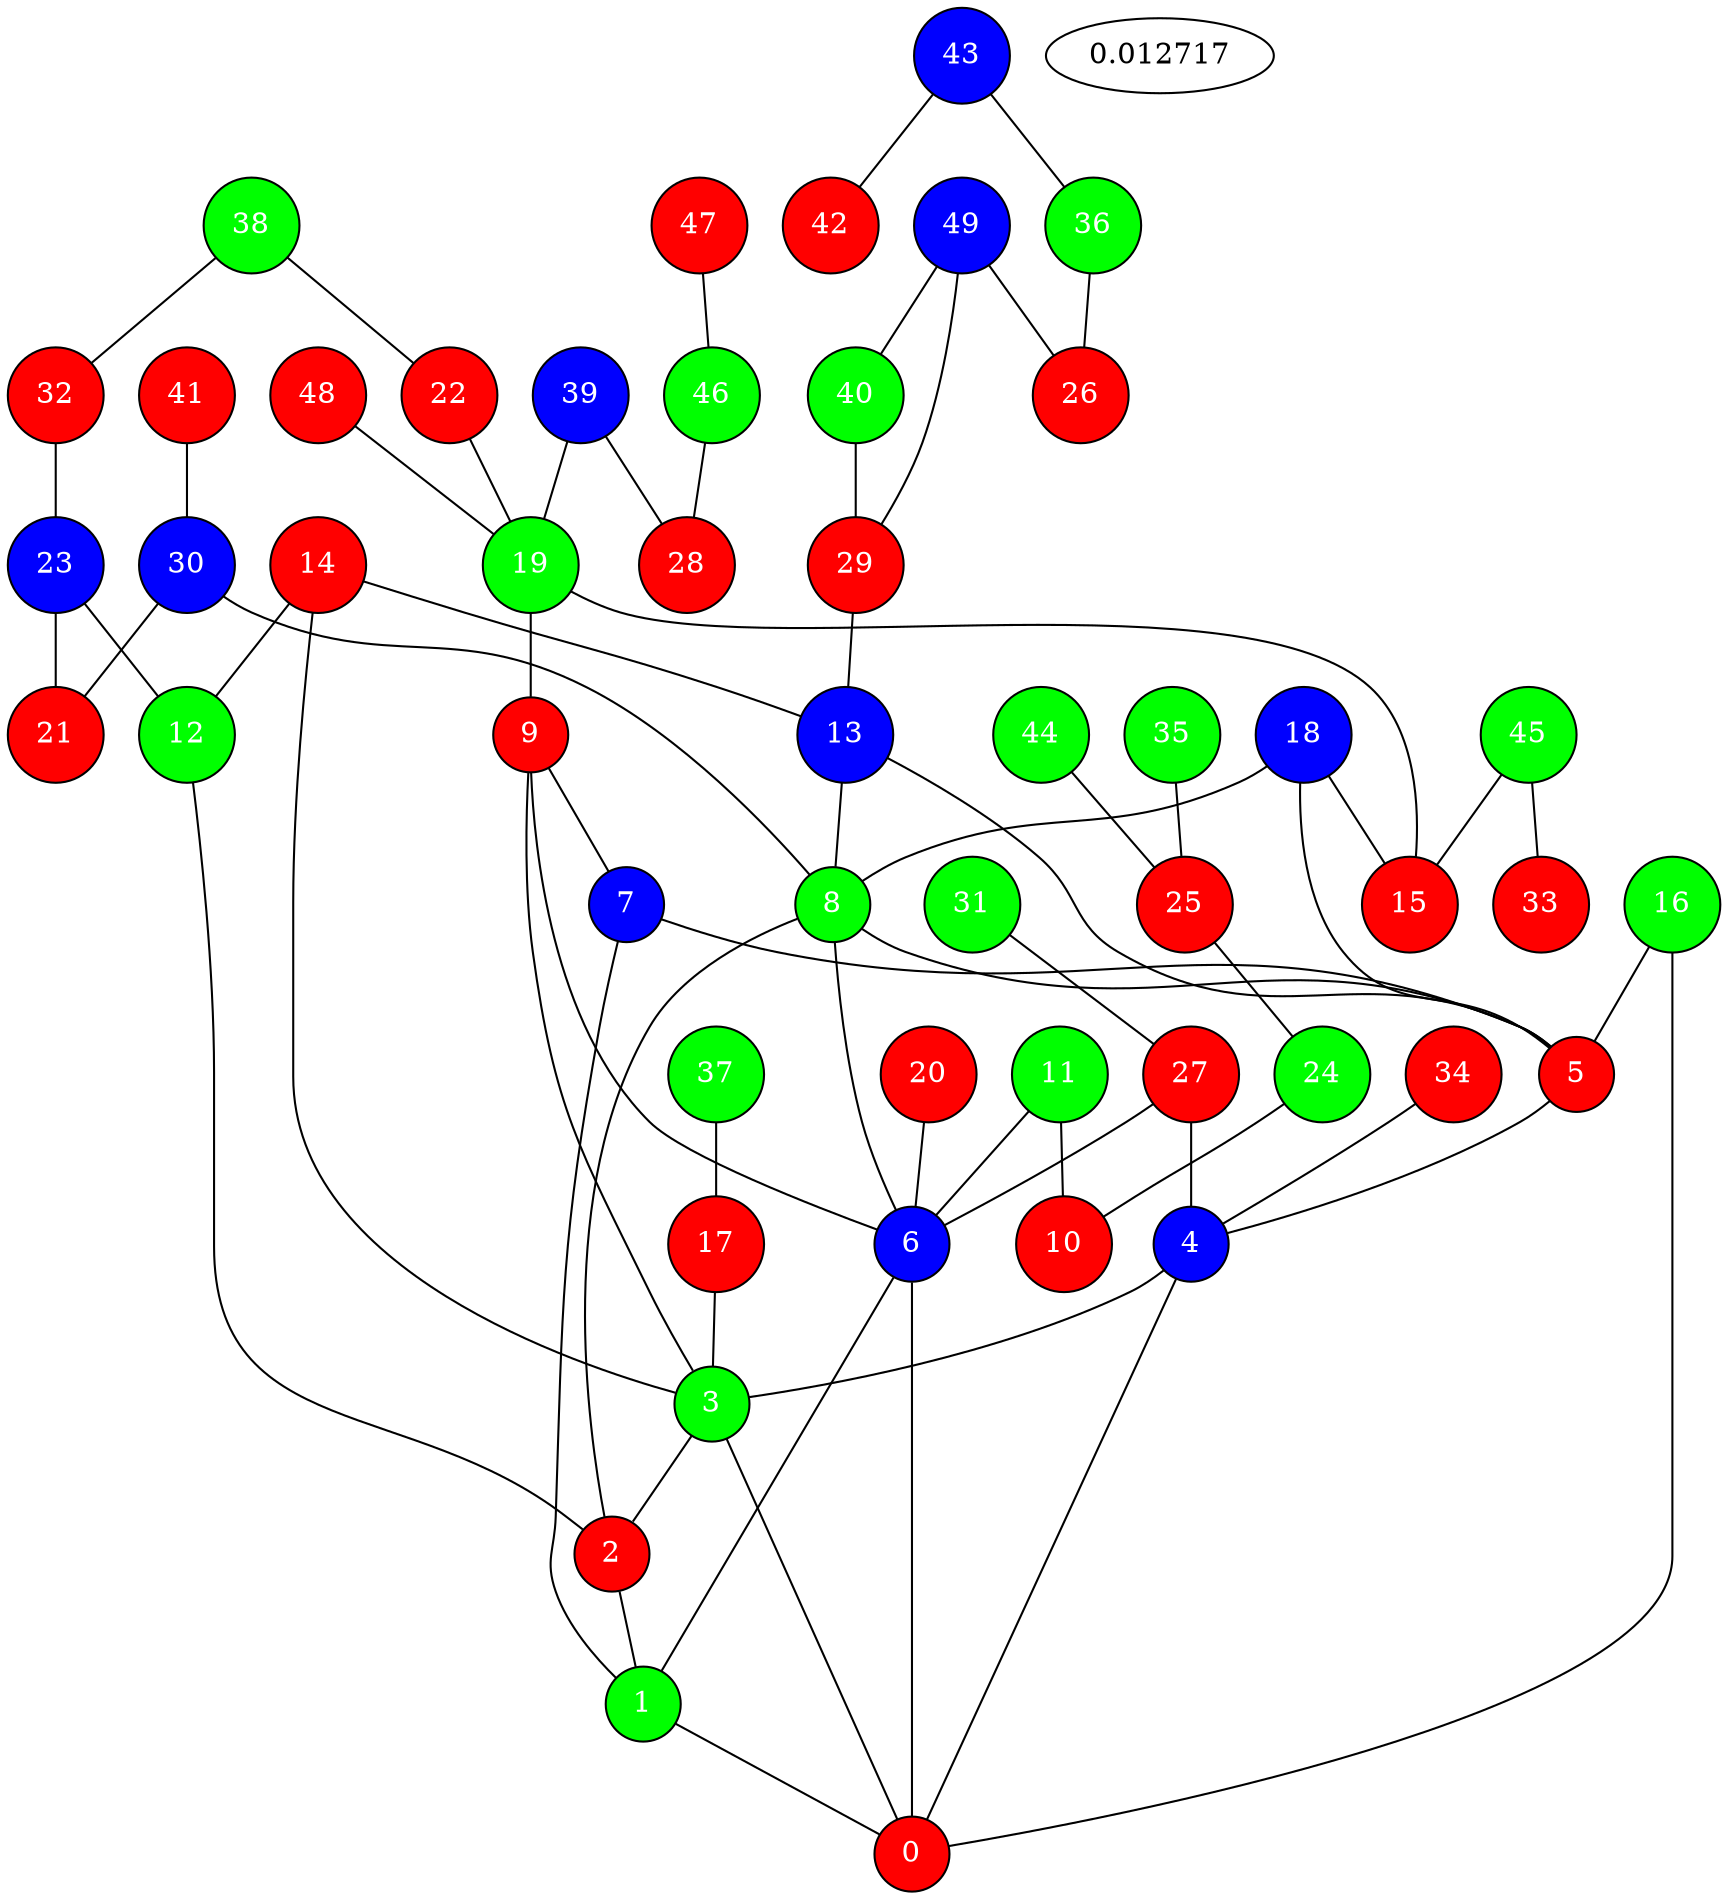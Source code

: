 strict graph A {
0 [shape=circle,sides=4,distortion="0.0",orientation="0.0",skew ="0.0",fontcolor=white,style=filled,fillcolor=red] ;
1 [shape=circle,sides=4,distortion="0.0",orientation="0.0",skew ="0.0",fontcolor=white,style=filled,fillcolor=green] ;
2 [shape=circle,sides=4,distortion="0.0",orientation="0.0",skew ="0.0",fontcolor=white,style=filled,fillcolor=red] ;
3 [shape=circle,sides=4,distortion="0.0",orientation="0.0",skew ="0.0",fontcolor=white,style=filled,fillcolor=green] ;
4 [shape=circle,sides=4,distortion="0.0",orientation="0.0",skew ="0.0",fontcolor=white,style=filled,fillcolor=blue] ;
5 [shape=circle,sides=4,distortion="0.0",orientation="0.0",skew ="0.0",fontcolor=white,style=filled,fillcolor=red] ;
6 [shape=circle,sides=4,distortion="0.0",orientation="0.0",skew ="0.0",fontcolor=white,style=filled,fillcolor=blue] ;
7 [shape=circle,sides=4,distortion="0.0",orientation="0.0",skew ="0.0",fontcolor=white,style=filled,fillcolor=blue] ;
8 [shape=circle,sides=4,distortion="0.0",orientation="0.0",skew ="0.0",fontcolor=white,style=filled,fillcolor=green] ;
9 [shape=circle,sides=4,distortion="0.0",orientation="0.0",skew ="0.0",fontcolor=white,style=filled,fillcolor=red] ;
10 [shape=circle,sides=4,distortion="0.0",orientation="0.0",skew ="0.0",fontcolor=white,style=filled,fillcolor=red] ;
11 [shape=circle,sides=4,distortion="0.0",orientation="0.0",skew ="0.0",fontcolor=white,style=filled,fillcolor=green] ;
12 [shape=circle,sides=4,distortion="0.0",orientation="0.0",skew ="0.0",fontcolor=white,style=filled,fillcolor=green] ;
13 [shape=circle,sides=4,distortion="0.0",orientation="0.0",skew ="0.0",fontcolor=white,style=filled,fillcolor=blue] ;
14 [shape=circle,sides=4,distortion="0.0",orientation="0.0",skew ="0.0",fontcolor=white,style=filled,fillcolor=red] ;
15 [shape=circle,sides=4,distortion="0.0",orientation="0.0",skew ="0.0",fontcolor=white,style=filled,fillcolor=red] ;
16 [shape=circle,sides=4,distortion="0.0",orientation="0.0",skew ="0.0",fontcolor=white,style=filled,fillcolor=green] ;
17 [shape=circle,sides=4,distortion="0.0",orientation="0.0",skew ="0.0",fontcolor=white,style=filled,fillcolor=red] ;
18 [shape=circle,sides=4,distortion="0.0",orientation="0.0",skew ="0.0",fontcolor=white,style=filled,fillcolor=blue] ;
19 [shape=circle,sides=4,distortion="0.0",orientation="0.0",skew ="0.0",fontcolor=white,style=filled,fillcolor=green] ;
20 [shape=circle,sides=4,distortion="0.0",orientation="0.0",skew ="0.0",fontcolor=white,style=filled,fillcolor=red] ;
21 [shape=circle,sides=4,distortion="0.0",orientation="0.0",skew ="0.0",fontcolor=white,style=filled,fillcolor=red] ;
22 [shape=circle,sides=4,distortion="0.0",orientation="0.0",skew ="0.0",fontcolor=white,style=filled,fillcolor=red] ;
23 [shape=circle,sides=4,distortion="0.0",orientation="0.0",skew ="0.0",fontcolor=white,style=filled,fillcolor=blue] ;
24 [shape=circle,sides=4,distortion="0.0",orientation="0.0",skew ="0.0",fontcolor=white,style=filled,fillcolor=green] ;
25 [shape=circle,sides=4,distortion="0.0",orientation="0.0",skew ="0.0",fontcolor=white,style=filled,fillcolor=red] ;
26 [shape=circle,sides=4,distortion="0.0",orientation="0.0",skew ="0.0",fontcolor=white,style=filled,fillcolor=red] ;
27 [shape=circle,sides=4,distortion="0.0",orientation="0.0",skew ="0.0",fontcolor=white,style=filled,fillcolor=red] ;
28 [shape=circle,sides=4,distortion="0.0",orientation="0.0",skew ="0.0",fontcolor=white,style=filled,fillcolor=red] ;
29 [shape=circle,sides=4,distortion="0.0",orientation="0.0",skew ="0.0",fontcolor=white,style=filled,fillcolor=red] ;
30 [shape=circle,sides=4,distortion="0.0",orientation="0.0",skew ="0.0",fontcolor=white,style=filled,fillcolor=blue] ;
31 [shape=circle,sides=4,distortion="0.0",orientation="0.0",skew ="0.0",fontcolor=white,style=filled,fillcolor=green] ;
32 [shape=circle,sides=4,distortion="0.0",orientation="0.0",skew ="0.0",fontcolor=white,style=filled,fillcolor=red] ;
33 [shape=circle,sides=4,distortion="0.0",orientation="0.0",skew ="0.0",fontcolor=white,style=filled,fillcolor=red] ;
34 [shape=circle,sides=4,distortion="0.0",orientation="0.0",skew ="0.0",fontcolor=white,style=filled,fillcolor=red] ;
35 [shape=circle,sides=4,distortion="0.0",orientation="0.0",skew ="0.0",fontcolor=white,style=filled,fillcolor=green] ;
36 [shape=circle,sides=4,distortion="0.0",orientation="0.0",skew ="0.0",fontcolor=white,style=filled,fillcolor=green] ;
37 [shape=circle,sides=4,distortion="0.0",orientation="0.0",skew ="0.0",fontcolor=white,style=filled,fillcolor=green] ;
38 [shape=circle,sides=4,distortion="0.0",orientation="0.0",skew ="0.0",fontcolor=white,style=filled,fillcolor=green] ;
39 [shape=circle,sides=4,distortion="0.0",orientation="0.0",skew ="0.0",fontcolor=white,style=filled,fillcolor=blue] ;
40 [shape=circle,sides=4,distortion="0.0",orientation="0.0",skew ="0.0",fontcolor=white,style=filled,fillcolor=green] ;
41 [shape=circle,sides=4,distortion="0.0",orientation="0.0",skew ="0.0",fontcolor=white,style=filled,fillcolor=red] ;
42 [shape=circle,sides=4,distortion="0.0",orientation="0.0",skew ="0.0",fontcolor=white,style=filled,fillcolor=red] ;
43 [shape=circle,sides=4,distortion="0.0",orientation="0.0",skew ="0.0",fontcolor=white,style=filled,fillcolor=blue] ;
44 [shape=circle,sides=4,distortion="0.0",orientation="0.0",skew ="0.0",fontcolor=white,style=filled,fillcolor=green] ;
45 [shape=circle,sides=4,distortion="0.0",orientation="0.0",skew ="0.0",fontcolor=white,style=filled,fillcolor=green] ;
46 [shape=circle,sides=4,distortion="0.0",orientation="0.0",skew ="0.0",fontcolor=white,style=filled,fillcolor=green] ;
47 [shape=circle,sides=4,distortion="0.0",orientation="0.0",skew ="0.0",fontcolor=white,style=filled,fillcolor=red] ;
48 [shape=circle,sides=4,distortion="0.0",orientation="0.0",skew ="0.0",fontcolor=white,style=filled,fillcolor=red] ;
49 [shape=circle,sides=4,distortion="0.0",orientation="0.0",skew ="0.0",fontcolor=white,style=filled,fillcolor=blue] ;
1--0;
2--1;
3--0;
3--2;
4--0;
4--3;
5--4;
6--0;
6--1;
7--1;
7--5;
8--2;
8--5;
8--6;
9--3;
9--6;
9--7;
11--6;
11--10;
12--2;
13--5;
13--8;
14--3;
14--12;
14--13;
16--0;
16--5;
17--3;
18--5;
18--8;
18--15;
19--9;
19--15;
20--6;
22--19;
23--12;
23--21;
24--10;
25--24;
27--4;
27--6;
29--13;
30--8;
30--21;
31--27;
32--23;
34--4;
35--25;
36--26;
37--17;
38--22;
38--32;
39--19;
39--28;
40--29;
41--30;
43--36;
43--42;
44--25;
45--15;
45--33;
46--28;
47--46;
48--19;
49--26;
49--29;
49--40;
0.012717
}
